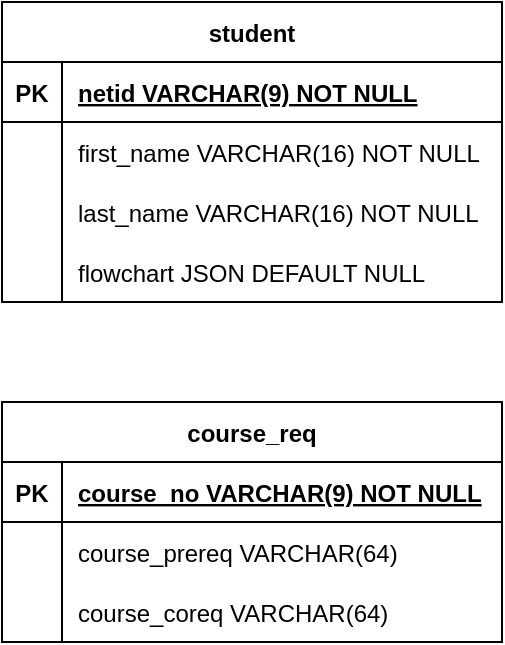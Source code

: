 <mxfile version="14.4.4" type="github">
  <diagram id="R2lEEEUBdFMjLlhIrx00" name="Page-1">
    <mxGraphModel dx="796" dy="498" grid="1" gridSize="10" guides="1" tooltips="1" connect="1" arrows="1" fold="1" page="1" pageScale="1" pageWidth="850" pageHeight="1100" math="0" shadow="0" extFonts="Permanent Marker^https://fonts.googleapis.com/css?family=Permanent+Marker">
      <root>
        <mxCell id="0" />
        <mxCell id="1" parent="0" />
        <mxCell id="C-vyLk0tnHw3VtMMgP7b-23" value="student" style="shape=table;startSize=30;container=1;collapsible=1;childLayout=tableLayout;fixedRows=1;rowLines=0;fontStyle=1;align=center;resizeLast=1;" parent="1" vertex="1">
          <mxGeometry x="120" y="120" width="250" height="150" as="geometry" />
        </mxCell>
        <mxCell id="C-vyLk0tnHw3VtMMgP7b-24" value="" style="shape=partialRectangle;collapsible=0;dropTarget=0;pointerEvents=0;fillColor=none;points=[[0,0.5],[1,0.5]];portConstraint=eastwest;top=0;left=0;right=0;bottom=1;" parent="C-vyLk0tnHw3VtMMgP7b-23" vertex="1">
          <mxGeometry y="30" width="250" height="30" as="geometry" />
        </mxCell>
        <mxCell id="C-vyLk0tnHw3VtMMgP7b-25" value="PK" style="shape=partialRectangle;overflow=hidden;connectable=0;fillColor=none;top=0;left=0;bottom=0;right=0;fontStyle=1;" parent="C-vyLk0tnHw3VtMMgP7b-24" vertex="1">
          <mxGeometry width="30" height="30" as="geometry" />
        </mxCell>
        <mxCell id="C-vyLk0tnHw3VtMMgP7b-26" value="netid VARCHAR(9) NOT NULL " style="shape=partialRectangle;overflow=hidden;connectable=0;fillColor=none;top=0;left=0;bottom=0;right=0;align=left;spacingLeft=6;fontStyle=5;" parent="C-vyLk0tnHw3VtMMgP7b-24" vertex="1">
          <mxGeometry x="30" width="220" height="30" as="geometry" />
        </mxCell>
        <mxCell id="C-vyLk0tnHw3VtMMgP7b-27" value="" style="shape=partialRectangle;collapsible=0;dropTarget=0;pointerEvents=0;fillColor=none;points=[[0,0.5],[1,0.5]];portConstraint=eastwest;top=0;left=0;right=0;bottom=0;" parent="C-vyLk0tnHw3VtMMgP7b-23" vertex="1">
          <mxGeometry y="60" width="250" height="30" as="geometry" />
        </mxCell>
        <mxCell id="C-vyLk0tnHw3VtMMgP7b-28" value="" style="shape=partialRectangle;overflow=hidden;connectable=0;fillColor=none;top=0;left=0;bottom=0;right=0;" parent="C-vyLk0tnHw3VtMMgP7b-27" vertex="1">
          <mxGeometry width="30" height="30" as="geometry" />
        </mxCell>
        <mxCell id="C-vyLk0tnHw3VtMMgP7b-29" value="first_name VARCHAR(16) NOT NULL" style="shape=partialRectangle;overflow=hidden;connectable=0;fillColor=none;top=0;left=0;bottom=0;right=0;align=left;spacingLeft=6;" parent="C-vyLk0tnHw3VtMMgP7b-27" vertex="1">
          <mxGeometry x="30" width="220" height="30" as="geometry" />
        </mxCell>
        <mxCell id="Fd3zGgH0eMU2ocXIpVjg-1" value="" style="shape=partialRectangle;collapsible=0;dropTarget=0;pointerEvents=0;fillColor=none;points=[[0,0.5],[1,0.5]];portConstraint=eastwest;top=0;left=0;right=0;bottom=0;" parent="C-vyLk0tnHw3VtMMgP7b-23" vertex="1">
          <mxGeometry y="90" width="250" height="30" as="geometry" />
        </mxCell>
        <mxCell id="Fd3zGgH0eMU2ocXIpVjg-2" value="" style="shape=partialRectangle;overflow=hidden;connectable=0;fillColor=none;top=0;left=0;bottom=0;right=0;" parent="Fd3zGgH0eMU2ocXIpVjg-1" vertex="1">
          <mxGeometry width="30" height="30" as="geometry" />
        </mxCell>
        <mxCell id="Fd3zGgH0eMU2ocXIpVjg-3" value="last_name VARCHAR(16) NOT NULL" style="shape=partialRectangle;overflow=hidden;connectable=0;fillColor=none;top=0;left=0;bottom=0;right=0;align=left;spacingLeft=6;" parent="Fd3zGgH0eMU2ocXIpVjg-1" vertex="1">
          <mxGeometry x="30" width="220" height="30" as="geometry" />
        </mxCell>
        <mxCell id="Fd3zGgH0eMU2ocXIpVjg-4" value="" style="shape=partialRectangle;collapsible=0;dropTarget=0;pointerEvents=0;fillColor=none;points=[[0,0.5],[1,0.5]];portConstraint=eastwest;top=0;left=0;right=0;bottom=0;" parent="C-vyLk0tnHw3VtMMgP7b-23" vertex="1">
          <mxGeometry y="120" width="250" height="30" as="geometry" />
        </mxCell>
        <mxCell id="Fd3zGgH0eMU2ocXIpVjg-5" value="" style="shape=partialRectangle;overflow=hidden;connectable=0;fillColor=none;top=0;left=0;bottom=0;right=0;" parent="Fd3zGgH0eMU2ocXIpVjg-4" vertex="1">
          <mxGeometry width="30" height="30" as="geometry" />
        </mxCell>
        <mxCell id="Fd3zGgH0eMU2ocXIpVjg-6" value="flowchart JSON DEFAULT NULL" style="shape=partialRectangle;overflow=hidden;connectable=0;fillColor=none;top=0;left=0;bottom=0;right=0;align=left;spacingLeft=6;" parent="Fd3zGgH0eMU2ocXIpVjg-4" vertex="1">
          <mxGeometry x="30" width="220" height="30" as="geometry" />
        </mxCell>
        <mxCell id="Fd3zGgH0eMU2ocXIpVjg-25" value="course_req" style="shape=table;startSize=30;container=1;collapsible=1;childLayout=tableLayout;fixedRows=1;rowLines=0;fontStyle=1;align=center;resizeLast=1;" parent="1" vertex="1">
          <mxGeometry x="120" y="320" width="250" height="120" as="geometry" />
        </mxCell>
        <mxCell id="Fd3zGgH0eMU2ocXIpVjg-26" value="" style="shape=partialRectangle;collapsible=0;dropTarget=0;pointerEvents=0;fillColor=none;points=[[0,0.5],[1,0.5]];portConstraint=eastwest;top=0;left=0;right=0;bottom=1;" parent="Fd3zGgH0eMU2ocXIpVjg-25" vertex="1">
          <mxGeometry y="30" width="250" height="30" as="geometry" />
        </mxCell>
        <mxCell id="Fd3zGgH0eMU2ocXIpVjg-27" value="PK" style="shape=partialRectangle;overflow=hidden;connectable=0;fillColor=none;top=0;left=0;bottom=0;right=0;fontStyle=1;" parent="Fd3zGgH0eMU2ocXIpVjg-26" vertex="1">
          <mxGeometry width="30" height="30" as="geometry" />
        </mxCell>
        <mxCell id="Fd3zGgH0eMU2ocXIpVjg-28" value="course_no VARCHAR(9) NOT NULL " style="shape=partialRectangle;overflow=hidden;connectable=0;fillColor=none;top=0;left=0;bottom=0;right=0;align=left;spacingLeft=6;fontStyle=5;" parent="Fd3zGgH0eMU2ocXIpVjg-26" vertex="1">
          <mxGeometry x="30" width="220" height="30" as="geometry" />
        </mxCell>
        <mxCell id="Fd3zGgH0eMU2ocXIpVjg-29" value="" style="shape=partialRectangle;collapsible=0;dropTarget=0;pointerEvents=0;fillColor=none;points=[[0,0.5],[1,0.5]];portConstraint=eastwest;top=0;left=0;right=0;bottom=0;" parent="Fd3zGgH0eMU2ocXIpVjg-25" vertex="1">
          <mxGeometry y="60" width="250" height="30" as="geometry" />
        </mxCell>
        <mxCell id="Fd3zGgH0eMU2ocXIpVjg-30" value="" style="shape=partialRectangle;overflow=hidden;connectable=0;fillColor=none;top=0;left=0;bottom=0;right=0;" parent="Fd3zGgH0eMU2ocXIpVjg-29" vertex="1">
          <mxGeometry width="30" height="30" as="geometry" />
        </mxCell>
        <mxCell id="Fd3zGgH0eMU2ocXIpVjg-31" value="course_prereq VARCHAR(64)" style="shape=partialRectangle;overflow=hidden;connectable=0;fillColor=none;top=0;left=0;bottom=0;right=0;align=left;spacingLeft=6;" parent="Fd3zGgH0eMU2ocXIpVjg-29" vertex="1">
          <mxGeometry x="30" width="220" height="30" as="geometry" />
        </mxCell>
        <mxCell id="Fd3zGgH0eMU2ocXIpVjg-32" value="" style="shape=partialRectangle;collapsible=0;dropTarget=0;pointerEvents=0;fillColor=none;points=[[0,0.5],[1,0.5]];portConstraint=eastwest;top=0;left=0;right=0;bottom=0;" parent="Fd3zGgH0eMU2ocXIpVjg-25" vertex="1">
          <mxGeometry y="90" width="250" height="30" as="geometry" />
        </mxCell>
        <mxCell id="Fd3zGgH0eMU2ocXIpVjg-33" value="" style="shape=partialRectangle;overflow=hidden;connectable=0;fillColor=none;top=0;left=0;bottom=0;right=0;" parent="Fd3zGgH0eMU2ocXIpVjg-32" vertex="1">
          <mxGeometry width="30" height="30" as="geometry" />
        </mxCell>
        <mxCell id="Fd3zGgH0eMU2ocXIpVjg-34" value="course_coreq VARCHAR(64)" style="shape=partialRectangle;overflow=hidden;connectable=0;fillColor=none;top=0;left=0;bottom=0;right=0;align=left;spacingLeft=6;" parent="Fd3zGgH0eMU2ocXIpVjg-32" vertex="1">
          <mxGeometry x="30" width="220" height="30" as="geometry" />
        </mxCell>
      </root>
    </mxGraphModel>
  </diagram>
</mxfile>
